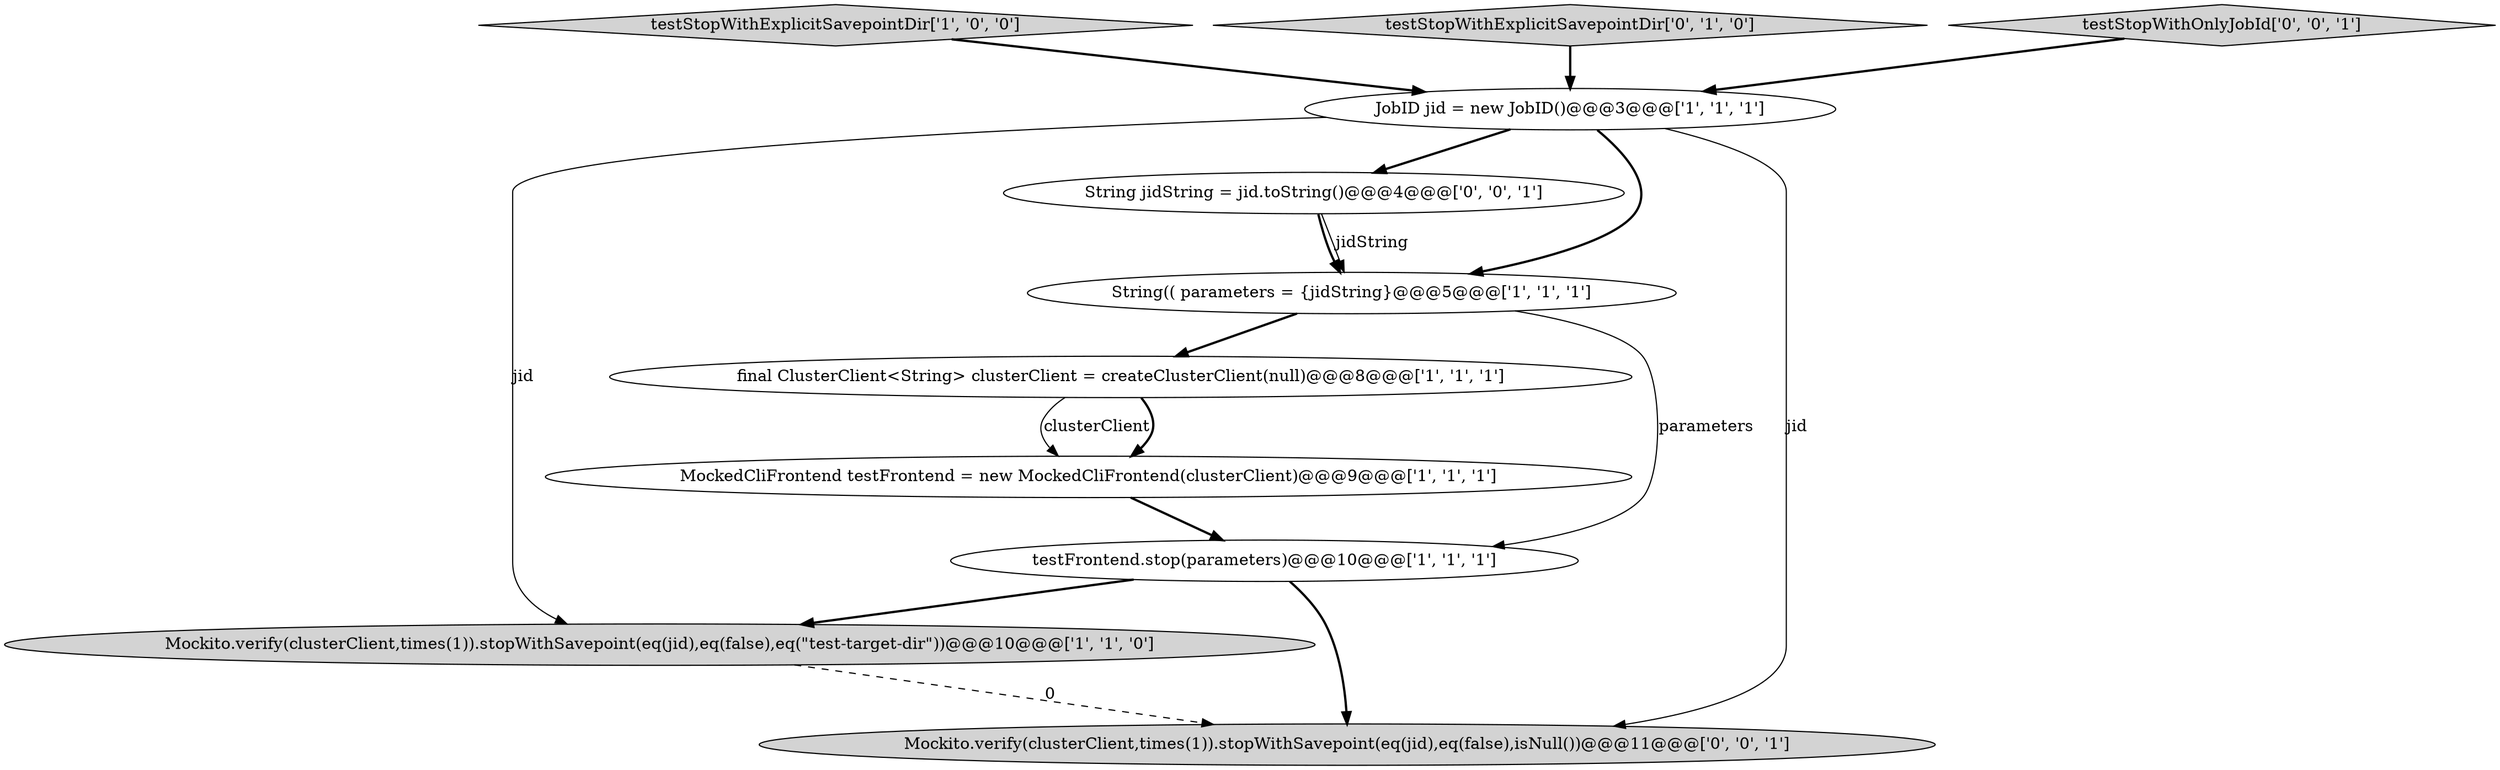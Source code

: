 digraph {
5 [style = filled, label = "Mockito.verify(clusterClient,times(1)).stopWithSavepoint(eq(jid),eq(false),eq(\"test-target-dir\"))@@@10@@@['1', '1', '0']", fillcolor = lightgray, shape = ellipse image = "AAA0AAABBB1BBB"];
8 [style = filled, label = "String jidString = jid.toString()@@@4@@@['0', '0', '1']", fillcolor = white, shape = ellipse image = "AAA0AAABBB3BBB"];
6 [style = filled, label = "testStopWithExplicitSavepointDir['1', '0', '0']", fillcolor = lightgray, shape = diamond image = "AAA0AAABBB1BBB"];
4 [style = filled, label = "final ClusterClient<String> clusterClient = createClusterClient(null)@@@8@@@['1', '1', '1']", fillcolor = white, shape = ellipse image = "AAA0AAABBB1BBB"];
0 [style = filled, label = "MockedCliFrontend testFrontend = new MockedCliFrontend(clusterClient)@@@9@@@['1', '1', '1']", fillcolor = white, shape = ellipse image = "AAA0AAABBB1BBB"];
7 [style = filled, label = "testStopWithExplicitSavepointDir['0', '1', '0']", fillcolor = lightgray, shape = diamond image = "AAA0AAABBB2BBB"];
2 [style = filled, label = "String(( parameters = {jidString}@@@5@@@['1', '1', '1']", fillcolor = white, shape = ellipse image = "AAA0AAABBB1BBB"];
3 [style = filled, label = "testFrontend.stop(parameters)@@@10@@@['1', '1', '1']", fillcolor = white, shape = ellipse image = "AAA0AAABBB1BBB"];
9 [style = filled, label = "Mockito.verify(clusterClient,times(1)).stopWithSavepoint(eq(jid),eq(false),isNull())@@@11@@@['0', '0', '1']", fillcolor = lightgray, shape = ellipse image = "AAA0AAABBB3BBB"];
1 [style = filled, label = "JobID jid = new JobID()@@@3@@@['1', '1', '1']", fillcolor = white, shape = ellipse image = "AAA0AAABBB1BBB"];
10 [style = filled, label = "testStopWithOnlyJobId['0', '0', '1']", fillcolor = lightgray, shape = diamond image = "AAA0AAABBB3BBB"];
10->1 [style = bold, label=""];
1->8 [style = bold, label=""];
4->0 [style = solid, label="clusterClient"];
8->2 [style = bold, label=""];
7->1 [style = bold, label=""];
2->3 [style = solid, label="parameters"];
0->3 [style = bold, label=""];
2->4 [style = bold, label=""];
1->5 [style = solid, label="jid"];
1->9 [style = solid, label="jid"];
6->1 [style = bold, label=""];
3->9 [style = bold, label=""];
1->2 [style = bold, label=""];
8->2 [style = solid, label="jidString"];
3->5 [style = bold, label=""];
5->9 [style = dashed, label="0"];
4->0 [style = bold, label=""];
}
